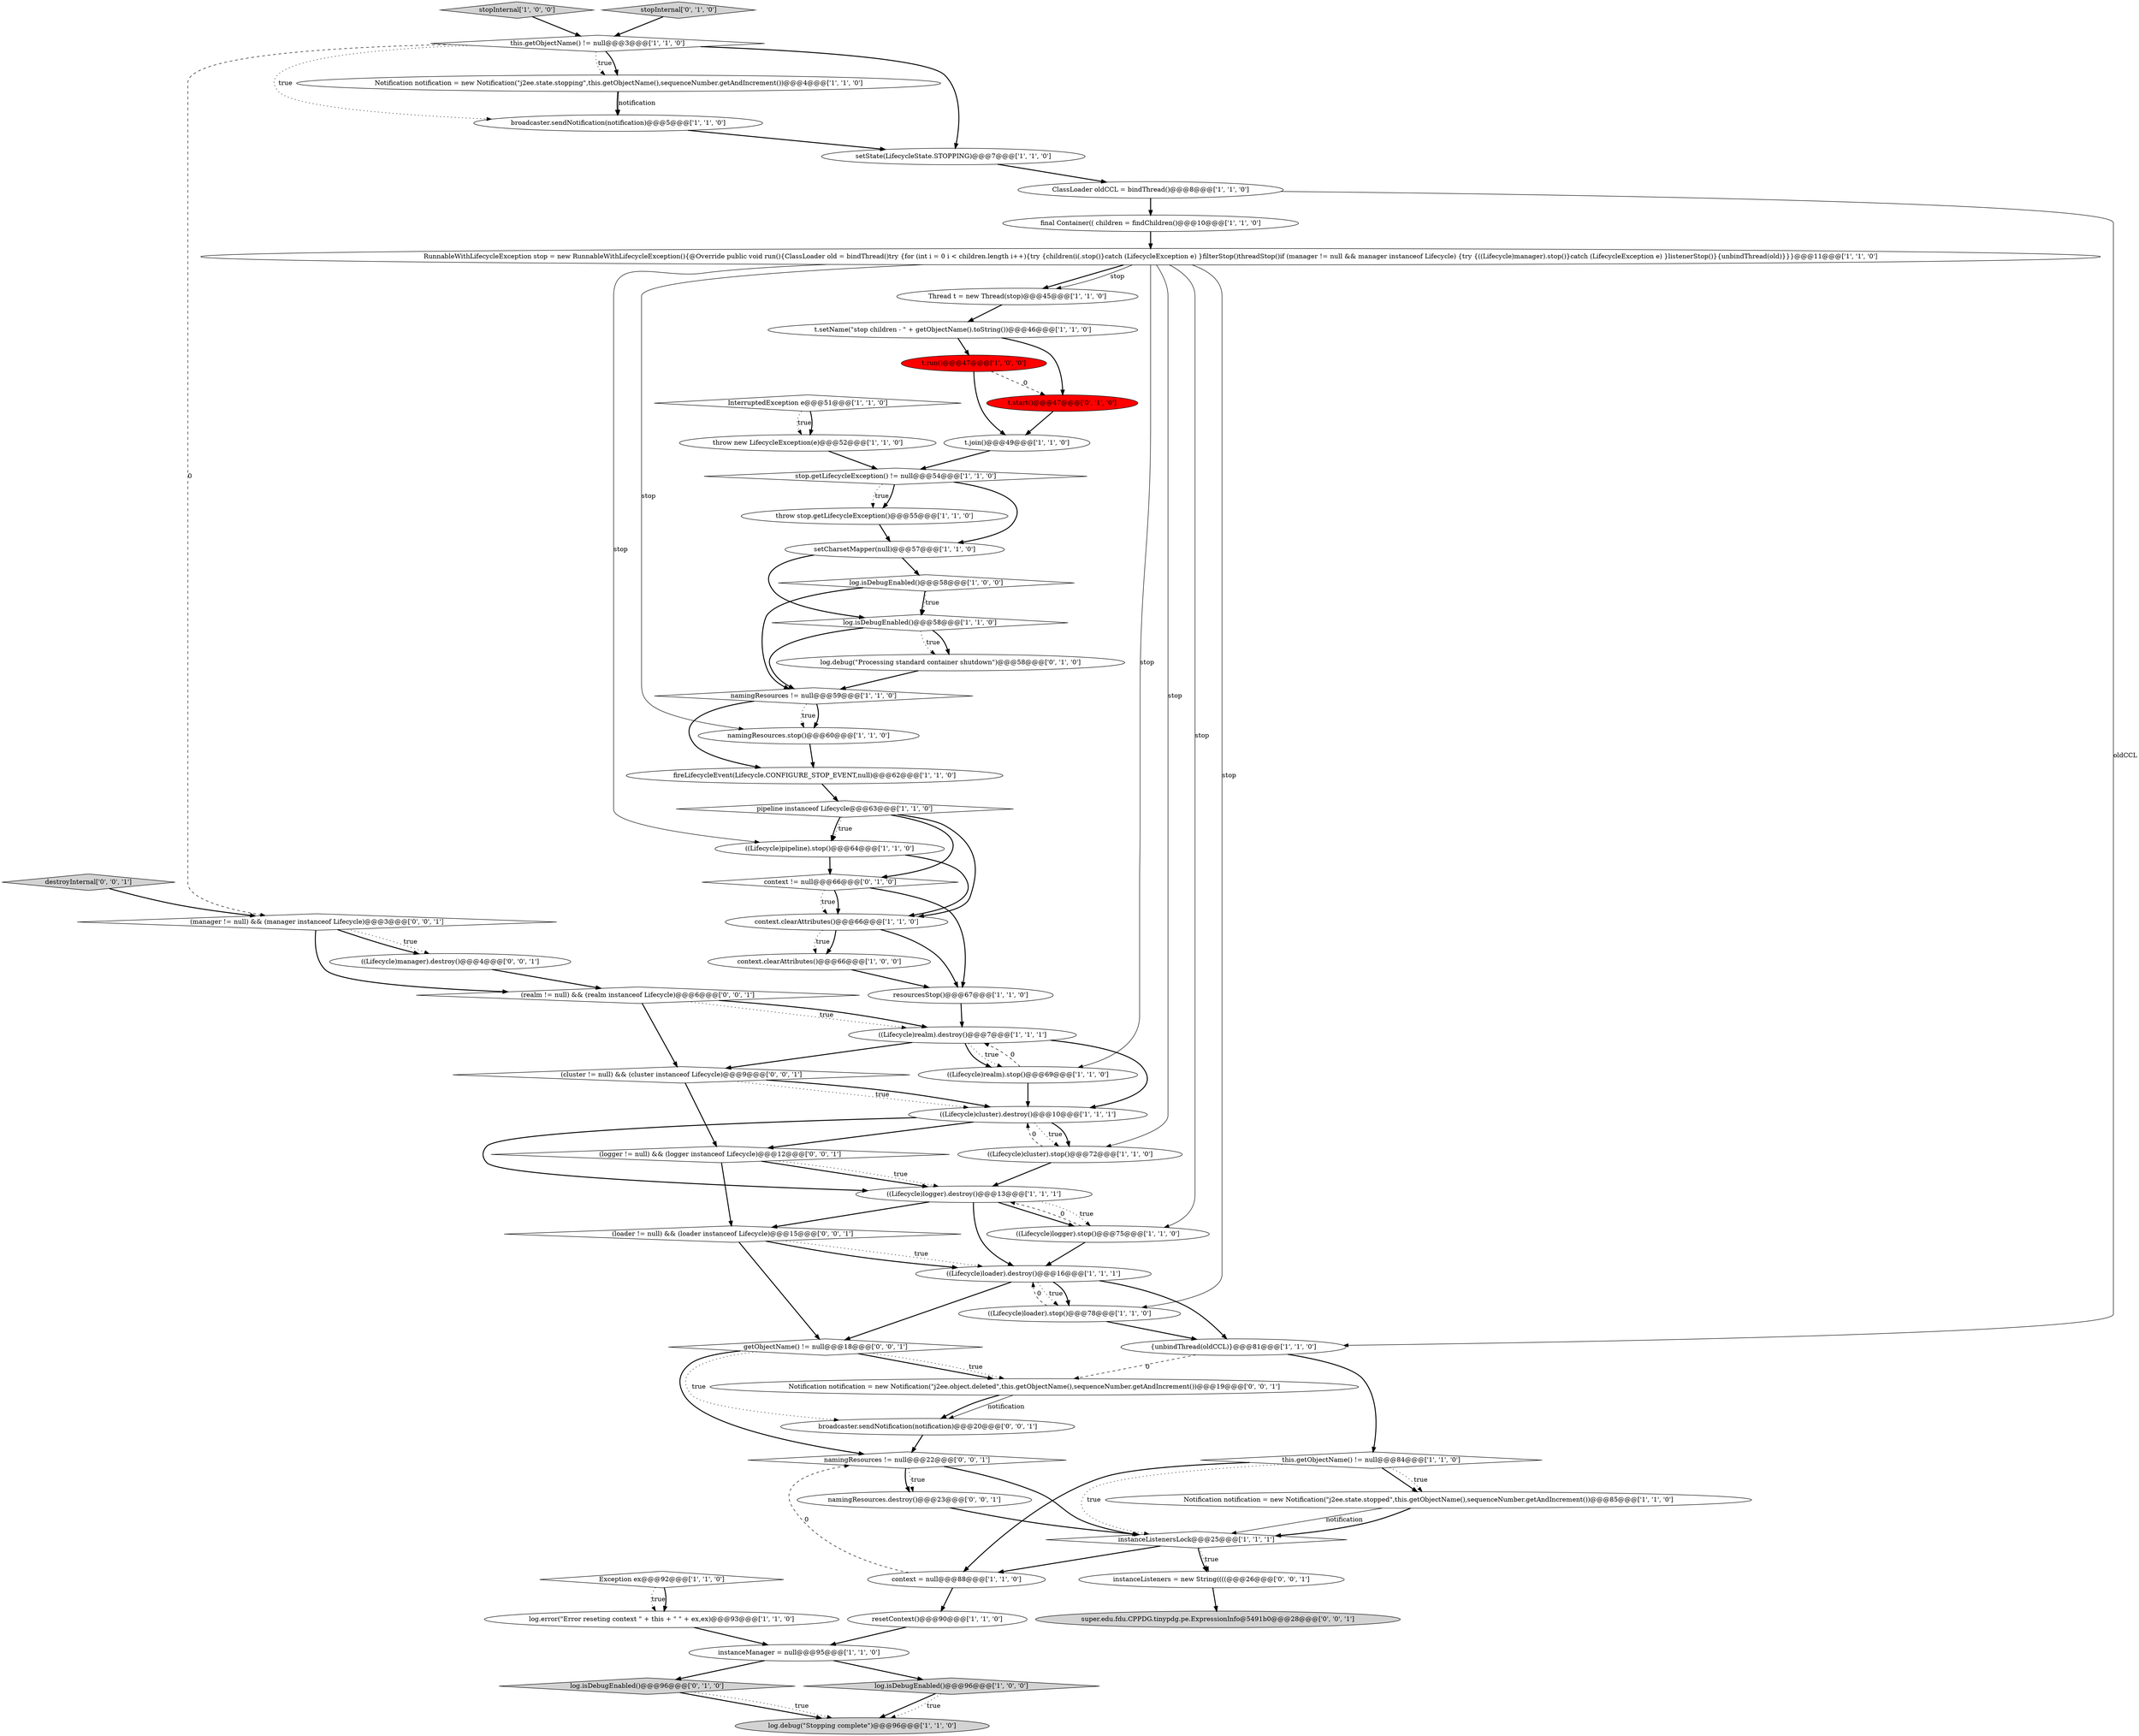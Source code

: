 digraph {
20 [style = filled, label = "Thread t = new Thread(stop)@@@45@@@['1', '1', '0']", fillcolor = white, shape = ellipse image = "AAA0AAABBB1BBB"];
7 [style = filled, label = "this.getObjectName() != null@@@84@@@['1', '1', '0']", fillcolor = white, shape = diamond image = "AAA0AAABBB1BBB"];
45 [style = filled, label = "resourcesStop()@@@67@@@['1', '1', '0']", fillcolor = white, shape = ellipse image = "AAA0AAABBB1BBB"];
2 [style = filled, label = "stopInternal['1', '0', '0']", fillcolor = lightgray, shape = diamond image = "AAA0AAABBB1BBB"];
30 [style = filled, label = "t.join()@@@49@@@['1', '1', '0']", fillcolor = white, shape = ellipse image = "AAA0AAABBB1BBB"];
36 [style = filled, label = "setState(LifecycleState.STOPPING)@@@7@@@['1', '1', '0']", fillcolor = white, shape = ellipse image = "AAA0AAABBB1BBB"];
39 [style = filled, label = "resetContext()@@@90@@@['1', '1', '0']", fillcolor = white, shape = ellipse image = "AAA0AAABBB1BBB"];
61 [style = filled, label = "namingResources.destroy()@@@23@@@['0', '0', '1']", fillcolor = white, shape = ellipse image = "AAA0AAABBB3BBB"];
51 [style = filled, label = "(cluster != null) && (cluster instanceof Lifecycle)@@@9@@@['0', '0', '1']", fillcolor = white, shape = diamond image = "AAA0AAABBB3BBB"];
40 [style = filled, label = "this.getObjectName() != null@@@3@@@['1', '1', '0']", fillcolor = white, shape = diamond image = "AAA0AAABBB1BBB"];
63 [style = filled, label = "(logger != null) && (logger instanceof Lifecycle)@@@12@@@['0', '0', '1']", fillcolor = white, shape = diamond image = "AAA0AAABBB3BBB"];
52 [style = filled, label = "super.edu.fdu.CPPDG.tinypdg.pe.ExpressionInfo@5491b0@@@28@@@['0', '0', '1']", fillcolor = lightgray, shape = ellipse image = "AAA0AAABBB3BBB"];
46 [style = filled, label = "log.isDebugEnabled()@@@96@@@['0', '1', '0']", fillcolor = lightgray, shape = diamond image = "AAA0AAABBB2BBB"];
22 [style = filled, label = "throw stop.getLifecycleException()@@@55@@@['1', '1', '0']", fillcolor = white, shape = ellipse image = "AAA0AAABBB1BBB"];
23 [style = filled, label = "((Lifecycle)pipeline).stop()@@@64@@@['1', '1', '0']", fillcolor = white, shape = ellipse image = "AAA0AAABBB1BBB"];
54 [style = filled, label = "broadcaster.sendNotification(notification)@@@20@@@['0', '0', '1']", fillcolor = white, shape = ellipse image = "AAA0AAABBB3BBB"];
59 [style = filled, label = "(realm != null) && (realm instanceof Lifecycle)@@@6@@@['0', '0', '1']", fillcolor = white, shape = diamond image = "AAA0AAABBB3BBB"];
3 [style = filled, label = "log.isDebugEnabled()@@@58@@@['1', '0', '0']", fillcolor = white, shape = diamond image = "AAA0AAABBB1BBB"];
42 [style = filled, label = "{unbindThread(oldCCL)}@@@81@@@['1', '1', '0']", fillcolor = white, shape = ellipse image = "AAA0AAABBB1BBB"];
32 [style = filled, label = "instanceListenersLock@@@25@@@['1', '1', '1']", fillcolor = white, shape = diamond image = "AAA0AAABBB1BBB"];
37 [style = filled, label = "context.clearAttributes()@@@66@@@['1', '1', '0']", fillcolor = white, shape = ellipse image = "AAA0AAABBB1BBB"];
28 [style = filled, label = "pipeline instanceof Lifecycle@@@63@@@['1', '1', '0']", fillcolor = white, shape = diamond image = "AAA0AAABBB1BBB"];
48 [style = filled, label = "log.debug(\"Processing standard container shutdown\")@@@58@@@['0', '1', '0']", fillcolor = white, shape = ellipse image = "AAA0AAABBB2BBB"];
35 [style = filled, label = "log.isDebugEnabled()@@@58@@@['1', '1', '0']", fillcolor = white, shape = diamond image = "AAA0AAABBB1BBB"];
26 [style = filled, label = "Exception ex@@@92@@@['1', '1', '0']", fillcolor = white, shape = diamond image = "AAA0AAABBB1BBB"];
64 [style = filled, label = "Notification notification = new Notification(\"j2ee.object.deleted\",this.getObjectName(),sequenceNumber.getAndIncrement())@@@19@@@['0', '0', '1']", fillcolor = white, shape = ellipse image = "AAA0AAABBB3BBB"];
4 [style = filled, label = "log.error(\"Error reseting context \" + this + \" \" + ex,ex)@@@93@@@['1', '1', '0']", fillcolor = white, shape = ellipse image = "AAA0AAABBB1BBB"];
18 [style = filled, label = "RunnableWithLifecycleException stop = new RunnableWithLifecycleException(){@Override public void run(){ClassLoader old = bindThread()try {for (int i = 0 i < children.length i++){try {children(i(.stop()}catch (LifecycleException e) }filterStop()threadStop()if (manager != null && manager instanceof Lifecycle) {try {((Lifecycle)manager).stop()}catch (LifecycleException e) }listenerStop()}{unbindThread(old)}}}@@@11@@@['1', '1', '0']", fillcolor = white, shape = ellipse image = "AAA0AAABBB1BBB"];
19 [style = filled, label = "log.debug(\"Stopping complete\")@@@96@@@['1', '1', '0']", fillcolor = lightgray, shape = ellipse image = "AAA0AAABBB1BBB"];
60 [style = filled, label = "namingResources != null@@@22@@@['0', '0', '1']", fillcolor = white, shape = diamond image = "AAA0AAABBB3BBB"];
8 [style = filled, label = "Notification notification = new Notification(\"j2ee.state.stopped\",this.getObjectName(),sequenceNumber.getAndIncrement())@@@85@@@['1', '1', '0']", fillcolor = white, shape = ellipse image = "AAA0AAABBB1BBB"];
17 [style = filled, label = "stop.getLifecycleException() != null@@@54@@@['1', '1', '0']", fillcolor = white, shape = diamond image = "AAA0AAABBB1BBB"];
25 [style = filled, label = "context.clearAttributes()@@@66@@@['1', '0', '0']", fillcolor = white, shape = ellipse image = "AAA0AAABBB1BBB"];
12 [style = filled, label = "ClassLoader oldCCL = bindThread()@@@8@@@['1', '1', '0']", fillcolor = white, shape = ellipse image = "AAA0AAABBB1BBB"];
14 [style = filled, label = "context = null@@@88@@@['1', '1', '0']", fillcolor = white, shape = ellipse image = "AAA0AAABBB1BBB"];
57 [style = filled, label = "getObjectName() != null@@@18@@@['0', '0', '1']", fillcolor = white, shape = diamond image = "AAA0AAABBB3BBB"];
11 [style = filled, label = "((Lifecycle)logger).stop()@@@75@@@['1', '1', '0']", fillcolor = white, shape = ellipse image = "AAA0AAABBB1BBB"];
21 [style = filled, label = "((Lifecycle)cluster).destroy()@@@10@@@['1', '1', '1']", fillcolor = white, shape = ellipse image = "AAA0AAABBB1BBB"];
6 [style = filled, label = "t.setName(\"stop children - \" + getObjectName().toString())@@@46@@@['1', '1', '0']", fillcolor = white, shape = ellipse image = "AAA0AAABBB1BBB"];
33 [style = filled, label = "((Lifecycle)cluster).stop()@@@72@@@['1', '1', '0']", fillcolor = white, shape = ellipse image = "AAA0AAABBB1BBB"];
15 [style = filled, label = "log.isDebugEnabled()@@@96@@@['1', '0', '0']", fillcolor = lightgray, shape = diamond image = "AAA0AAABBB1BBB"];
49 [style = filled, label = "stopInternal['0', '1', '0']", fillcolor = lightgray, shape = diamond image = "AAA0AAABBB2BBB"];
56 [style = filled, label = "destroyInternal['0', '0', '1']", fillcolor = lightgray, shape = diamond image = "AAA0AAABBB3BBB"];
55 [style = filled, label = "(manager != null) && (manager instanceof Lifecycle)@@@3@@@['0', '0', '1']", fillcolor = white, shape = diamond image = "AAA0AAABBB3BBB"];
0 [style = filled, label = "setCharsetMapper(null)@@@57@@@['1', '1', '0']", fillcolor = white, shape = ellipse image = "AAA0AAABBB1BBB"];
1 [style = filled, label = "((Lifecycle)realm).stop()@@@69@@@['1', '1', '0']", fillcolor = white, shape = ellipse image = "AAA0AAABBB1BBB"];
38 [style = filled, label = "InterruptedException e@@@51@@@['1', '1', '0']", fillcolor = white, shape = diamond image = "AAA0AAABBB1BBB"];
62 [style = filled, label = "((Lifecycle)manager).destroy()@@@4@@@['0', '0', '1']", fillcolor = white, shape = ellipse image = "AAA0AAABBB3BBB"];
9 [style = filled, label = "Notification notification = new Notification(\"j2ee.state.stopping\",this.getObjectName(),sequenceNumber.getAndIncrement())@@@4@@@['1', '1', '0']", fillcolor = white, shape = ellipse image = "AAA0AAABBB1BBB"];
44 [style = filled, label = "((Lifecycle)loader).stop()@@@78@@@['1', '1', '0']", fillcolor = white, shape = ellipse image = "AAA0AAABBB1BBB"];
58 [style = filled, label = "instanceListeners = new String((((@@@26@@@['0', '0', '1']", fillcolor = white, shape = ellipse image = "AAA0AAABBB3BBB"];
10 [style = filled, label = "((Lifecycle)realm).destroy()@@@7@@@['1', '1', '1']", fillcolor = white, shape = ellipse image = "AAA0AAABBB1BBB"];
5 [style = filled, label = "instanceManager = null@@@95@@@['1', '1', '0']", fillcolor = white, shape = ellipse image = "AAA0AAABBB1BBB"];
16 [style = filled, label = "((Lifecycle)loader).destroy()@@@16@@@['1', '1', '1']", fillcolor = white, shape = ellipse image = "AAA0AAABBB1BBB"];
53 [style = filled, label = "(loader != null) && (loader instanceof Lifecycle)@@@15@@@['0', '0', '1']", fillcolor = white, shape = diamond image = "AAA0AAABBB3BBB"];
31 [style = filled, label = "t.run()@@@47@@@['1', '0', '0']", fillcolor = red, shape = ellipse image = "AAA1AAABBB1BBB"];
50 [style = filled, label = "t.start()@@@47@@@['0', '1', '0']", fillcolor = red, shape = ellipse image = "AAA1AAABBB2BBB"];
34 [style = filled, label = "broadcaster.sendNotification(notification)@@@5@@@['1', '1', '0']", fillcolor = white, shape = ellipse image = "AAA0AAABBB1BBB"];
43 [style = filled, label = "namingResources != null@@@59@@@['1', '1', '0']", fillcolor = white, shape = diamond image = "AAA0AAABBB1BBB"];
41 [style = filled, label = "final Container(( children = findChildren()@@@10@@@['1', '1', '0']", fillcolor = white, shape = ellipse image = "AAA0AAABBB1BBB"];
24 [style = filled, label = "((Lifecycle)logger).destroy()@@@13@@@['1', '1', '1']", fillcolor = white, shape = ellipse image = "AAA0AAABBB1BBB"];
29 [style = filled, label = "namingResources.stop()@@@60@@@['1', '1', '0']", fillcolor = white, shape = ellipse image = "AAA0AAABBB1BBB"];
47 [style = filled, label = "context != null@@@66@@@['0', '1', '0']", fillcolor = white, shape = diamond image = "AAA0AAABBB2BBB"];
13 [style = filled, label = "throw new LifecycleException(e)@@@52@@@['1', '1', '0']", fillcolor = white, shape = ellipse image = "AAA0AAABBB1BBB"];
27 [style = filled, label = "fireLifecycleEvent(Lifecycle.CONFIGURE_STOP_EVENT,null)@@@62@@@['1', '1', '0']", fillcolor = white, shape = ellipse image = "AAA0AAABBB1BBB"];
35->48 [style = bold, label=""];
51->21 [style = dotted, label="true"];
25->45 [style = bold, label=""];
53->16 [style = dotted, label="true"];
27->28 [style = bold, label=""];
55->62 [style = bold, label=""];
18->44 [style = solid, label="stop"];
59->51 [style = bold, label=""];
60->32 [style = bold, label=""];
5->15 [style = bold, label=""];
42->64 [style = dashed, label="0"];
21->24 [style = bold, label=""];
47->37 [style = bold, label=""];
1->10 [style = dashed, label="0"];
36->12 [style = bold, label=""];
3->35 [style = dotted, label="true"];
35->43 [style = bold, label=""];
47->37 [style = dotted, label="true"];
7->8 [style = bold, label=""];
12->42 [style = solid, label="oldCCL"];
40->9 [style = dotted, label="true"];
7->14 [style = bold, label=""];
3->35 [style = bold, label=""];
64->54 [style = solid, label="notification"];
13->17 [style = bold, label=""];
22->0 [style = bold, label=""];
8->32 [style = solid, label="notification"];
48->43 [style = bold, label=""];
1->21 [style = bold, label=""];
24->11 [style = bold, label=""];
31->30 [style = bold, label=""];
43->29 [style = bold, label=""];
16->42 [style = bold, label=""];
10->1 [style = dotted, label="true"];
33->21 [style = dashed, label="0"];
26->4 [style = dotted, label="true"];
49->40 [style = bold, label=""];
40->55 [style = dashed, label="0"];
24->53 [style = bold, label=""];
45->10 [style = bold, label=""];
0->3 [style = bold, label=""];
11->16 [style = bold, label=""];
28->37 [style = bold, label=""];
10->51 [style = bold, label=""];
57->54 [style = dotted, label="true"];
55->59 [style = bold, label=""];
54->60 [style = bold, label=""];
50->30 [style = bold, label=""];
59->10 [style = dotted, label="true"];
38->13 [style = dotted, label="true"];
51->21 [style = bold, label=""];
16->44 [style = dotted, label="true"];
57->60 [style = bold, label=""];
10->21 [style = bold, label=""];
26->4 [style = bold, label=""];
18->23 [style = solid, label="stop"];
12->41 [style = bold, label=""];
21->33 [style = dotted, label="true"];
32->58 [style = dotted, label="true"];
29->27 [style = bold, label=""];
18->20 [style = bold, label=""];
23->37 [style = bold, label=""];
61->32 [style = bold, label=""];
34->36 [style = bold, label=""];
43->27 [style = bold, label=""];
32->58 [style = bold, label=""];
35->48 [style = dotted, label="true"];
28->23 [style = dotted, label="true"];
37->45 [style = bold, label=""];
46->19 [style = bold, label=""];
42->7 [style = bold, label=""];
59->10 [style = bold, label=""];
63->53 [style = bold, label=""];
7->8 [style = dotted, label="true"];
10->1 [style = bold, label=""];
14->39 [style = bold, label=""];
7->32 [style = dotted, label="true"];
51->63 [style = bold, label=""];
40->34 [style = dotted, label="true"];
44->42 [style = bold, label=""];
30->17 [style = bold, label=""];
18->33 [style = solid, label="stop"];
39->5 [style = bold, label=""];
28->47 [style = bold, label=""];
37->25 [style = bold, label=""];
32->14 [style = bold, label=""];
40->9 [style = bold, label=""];
15->19 [style = bold, label=""];
37->25 [style = dotted, label="true"];
46->19 [style = dotted, label="true"];
63->24 [style = bold, label=""];
44->16 [style = dashed, label="0"];
24->11 [style = dotted, label="true"];
17->0 [style = bold, label=""];
60->61 [style = bold, label=""];
40->36 [style = bold, label=""];
16->44 [style = bold, label=""];
28->23 [style = bold, label=""];
33->24 [style = bold, label=""];
23->47 [style = bold, label=""];
18->29 [style = solid, label="stop"];
17->22 [style = dotted, label="true"];
47->45 [style = bold, label=""];
60->61 [style = dotted, label="true"];
41->18 [style = bold, label=""];
4->5 [style = bold, label=""];
55->62 [style = dotted, label="true"];
9->34 [style = solid, label="notification"];
18->11 [style = solid, label="stop"];
62->59 [style = bold, label=""];
18->20 [style = solid, label="stop"];
57->64 [style = bold, label=""];
8->32 [style = bold, label=""];
53->57 [style = bold, label=""];
21->33 [style = bold, label=""];
31->50 [style = dashed, label="0"];
2->40 [style = bold, label=""];
20->6 [style = bold, label=""];
64->54 [style = bold, label=""];
17->22 [style = bold, label=""];
18->1 [style = solid, label="stop"];
57->64 [style = dotted, label="true"];
43->29 [style = dotted, label="true"];
14->60 [style = dashed, label="0"];
24->16 [style = bold, label=""];
6->31 [style = bold, label=""];
21->63 [style = bold, label=""];
15->19 [style = dotted, label="true"];
16->57 [style = bold, label=""];
6->50 [style = bold, label=""];
11->24 [style = dashed, label="0"];
0->35 [style = bold, label=""];
53->16 [style = bold, label=""];
3->43 [style = bold, label=""];
58->52 [style = bold, label=""];
38->13 [style = bold, label=""];
5->46 [style = bold, label=""];
63->24 [style = dotted, label="true"];
56->55 [style = bold, label=""];
9->34 [style = bold, label=""];
}
